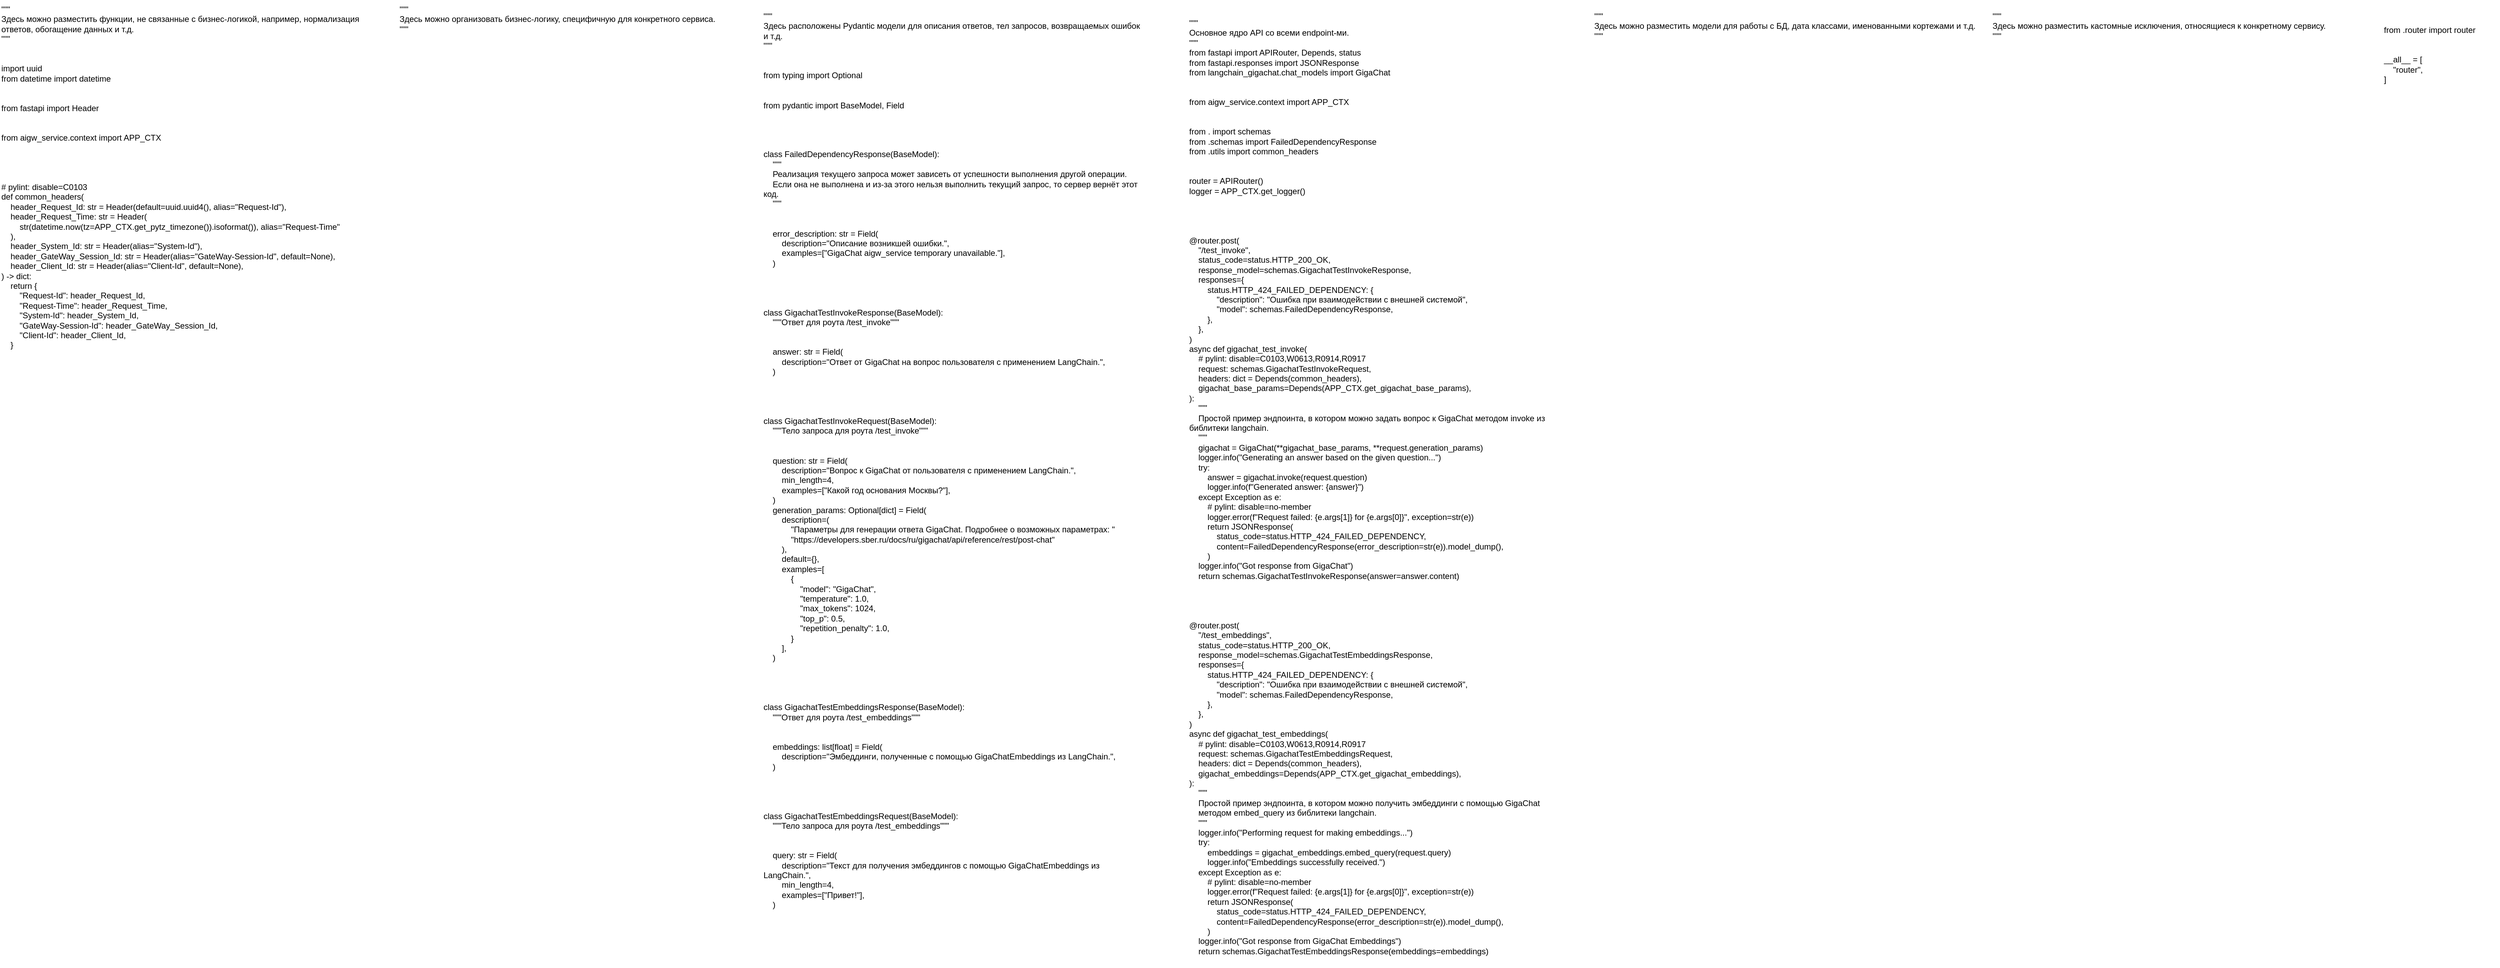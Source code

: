 <mxfile version="27.2.0">
  <diagram name="Страница — 1" id="WULPb32uHRo-QUS4CWuH">
    <mxGraphModel dx="1372" dy="743" grid="1" gridSize="10" guides="1" tooltips="1" connect="1" arrows="1" fold="1" page="1" pageScale="1" pageWidth="3300" pageHeight="4681" math="0" shadow="0">
      <root>
        <mxCell id="0" />
        <mxCell id="1" parent="0" />
        <UserObject label="&quot;&quot;&quot;&#xa;Здесь можно разместить функции, не связанные с бизнес-логикой, например, нормализация ответов, обогащение данных и т.д.&#xa;&quot;&quot;&quot;&#xa;&#xa;&#xa;import uuid&#xa;from datetime import datetime&#xa;&#xa;&#xa;from fastapi import Header&#xa;&#xa;&#xa;from aigw_service.context import APP_CTX&#xa;&#xa;&#xa;&#xa;&#xa;# pylint: disable=C0103&#xa;def common_headers(&#xa;    header_Request_Id: str = Header(default=uuid.uuid4(), alias=&quot;Request-Id&quot;),&#xa;    header_Request_Time: str = Header(&#xa;        str(datetime.now(tz=APP_CTX.get_pytz_timezone()).isoformat()), alias=&quot;Request-Time&quot;&#xa;    ),&#xa;    header_System_Id: str = Header(alias=&quot;System-Id&quot;),&#xa;    header_GateWay_Session_Id: str = Header(alias=&quot;GateWay-Session-Id&quot;, default=None),&#xa;    header_Client_Id: str = Header(alias=&quot;Client-Id&quot;, default=None),&#xa;) -&gt; dict:&#xa;    return {&#xa;        &quot;Request-Id&quot;: header_Request_Id,&#xa;        &quot;Request-Time&quot;: header_Request_Time,&#xa;        &quot;System-Id&quot;: header_System_Id,&#xa;        &quot;GateWay-Session-Id&quot;: header_GateWay_Session_Id,&#xa;        &quot;Client-Id&quot;: header_Client_Id,&#xa;    }" link="&quot;&quot;&quot;&#xa;Здесь можно разместить функции, не связанные с бизнес-логикой, например, нормализация ответов, обогащение данных и т.д.&#xa;&quot;&quot;&quot;&#xa;&#xa;&#xa;import uuid&#xa;from datetime import datetime&#xa;&#xa;&#xa;from fastapi import Header&#xa;&#xa;&#xa;from aigw_service.context import APP_CTX&#xa;&#xa;&#xa;&#xa;&#xa;# pylint: disable=C0103&#xa;def common_headers(&#xa;    header_Request_Id: str = Header(default=uuid.uuid4(), alias=&quot;Request-Id&quot;),&#xa;    header_Request_Time: str = Header(&#xa;        str(datetime.now(tz=APP_CTX.get_pytz_timezone()).isoformat()), alias=&quot;Request-Time&quot;&#xa;    ),&#xa;    header_System_Id: str = Header(alias=&quot;System-Id&quot;),&#xa;    header_GateWay_Session_Id: str = Header(alias=&quot;GateWay-Session-Id&quot;, default=None),&#xa;    header_Client_Id: str = Header(alias=&quot;Client-Id&quot;, default=None),&#xa;) -&gt; dict:&#xa;    return {&#xa;        &quot;Request-Id&quot;: header_Request_Id,&#xa;        &quot;Request-Time&quot;: header_Request_Time,&#xa;        &quot;System-Id&quot;: header_System_Id,&#xa;        &quot;GateWay-Session-Id&quot;: header_GateWay_Session_Id,&#xa;        &quot;Client-Id&quot;: header_Client_Id,&#xa;    }" id="SYt-TXJ_Hw24SwqiqHZK-14">
          <mxCell style="text;whiteSpace=wrap;" vertex="1" parent="1">
            <mxGeometry x="30" y="50" width="560" height="530" as="geometry" />
          </mxCell>
        </UserObject>
        <mxCell id="SYt-TXJ_Hw24SwqiqHZK-15" value="&quot;&quot;&quot;&#xa;Здесь можно организовать бизнес-логику, специфичную для конкретного сервиса.&#xa;&quot;&quot;&quot;" style="text;whiteSpace=wrap;" vertex="1" parent="1">
          <mxGeometry x="610" y="50" width="490" height="70" as="geometry" />
        </mxCell>
        <UserObject label="&quot;&quot;&quot;&#xa;Здесь расположены Pydantic модели для описания ответов, тел запросов, возвращаемых ошибок и т.д.&#xa;&quot;&quot;&quot;&#xa;&#xa;&#xa;from typing import Optional&#xa;&#xa;&#xa;from pydantic import BaseModel, Field&#xa;&#xa;&#xa;&#xa;&#xa;class FailedDependencyResponse(BaseModel):&#xa;    &quot;&quot;&quot;&#xa;    Реализация текущего запроса может зависеть от успешности выполнения другой операции.&#xa;    Если она не выполнена и из-за этого нельзя выполнить текущий запрос, то сервер вернёт этот код.&#xa;    &quot;&quot;&quot;&#xa;&#xa;&#xa;    error_description: str = Field(&#xa;        description=&quot;Описание возникшей ошибки.&quot;,&#xa;        examples=[&quot;GigaChat aigw_service temporary unavailable.&quot;],&#xa;    )&#xa;&#xa;&#xa;&#xa;&#xa;class GigachatTestInvokeResponse(BaseModel):&#xa;    &quot;&quot;&quot;Ответ для роута /test_invoke&quot;&quot;&quot;&#xa;&#xa;&#xa;    answer: str = Field(&#xa;        description=&quot;Ответ от GigaChat на вопрос пользователя с применением LangChain.&quot;,&#xa;    )&#xa;&#xa;&#xa;&#xa;&#xa;class GigachatTestInvokeRequest(BaseModel):&#xa;    &quot;&quot;&quot;Тело запроса для роута /test_invoke&quot;&quot;&quot;&#xa;&#xa;&#xa;    question: str = Field(&#xa;        description=&quot;Вопрос к GigaChat от пользователя с применением LangChain.&quot;,&#xa;        min_length=4,&#xa;        examples=[&quot;Какой год основания Москвы?&quot;],&#xa;    )&#xa;    generation_params: Optional[dict] = Field(&#xa;        description=(&#xa;            &quot;Параметры для генерации ответа GigaChat. Подробнее о возможных параметрах: &quot;&#xa;            &quot;https://developers.sber.ru/docs/ru/gigachat/api/reference/rest/post-chat&quot;&#xa;        ),&#xa;        default={},&#xa;        examples=[&#xa;            {&#xa;                &quot;model&quot;: &quot;GigaChat&quot;,&#xa;                &quot;temperature&quot;: 1.0,&#xa;                &quot;max_tokens&quot;: 1024,&#xa;                &quot;top_p&quot;: 0.5,&#xa;                &quot;repetition_penalty&quot;: 1.0,&#xa;            }&#xa;        ],&#xa;    )&#xa;&#xa;&#xa;&#xa;&#xa;class GigachatTestEmbeddingsResponse(BaseModel):&#xa;    &quot;&quot;&quot;Ответ для роута /test_embeddings&quot;&quot;&quot;&#xa;&#xa;&#xa;    embeddings: list[float] = Field(&#xa;        description=&quot;Эмбеддинги, полученные с помощью GigaChatEmbeddings из LangChain.&quot;,&#xa;    )&#xa;&#xa;&#xa;&#xa;&#xa;class GigachatTestEmbeddingsRequest(BaseModel):&#xa;    &quot;&quot;&quot;Тело запроса для роута /test_embeddings&quot;&quot;&quot;&#xa;&#xa;&#xa;    query: str = Field(&#xa;        description=&quot;Текст для получения эмбеддингов с помощью GigaChatEmbeddings из LangChain.&quot;,&#xa;        min_length=4,&#xa;        examples=[&quot;Привет!&quot;],&#xa;    )" link="&quot;&quot;&quot;&#xa;Здесь расположены Pydantic модели для описания ответов, тел запросов, возвращаемых ошибок и т.д.&#xa;&quot;&quot;&quot;&#xa;&#xa;&#xa;from typing import Optional&#xa;&#xa;&#xa;from pydantic import BaseModel, Field&#xa;&#xa;&#xa;&#xa;&#xa;class FailedDependencyResponse(BaseModel):&#xa;    &quot;&quot;&quot;&#xa;    Реализация текущего запроса может зависеть от успешности выполнения другой операции.&#xa;    Если она не выполнена и из-за этого нельзя выполнить текущий запрос, то сервер вернёт этот код.&#xa;    &quot;&quot;&quot;&#xa;&#xa;&#xa;    error_description: str = Field(&#xa;        description=&quot;Описание возникшей ошибки.&quot;,&#xa;        examples=[&quot;GigaChat aigw_service temporary unavailable.&quot;],&#xa;    )&#xa;&#xa;&#xa;&#xa;&#xa;class GigachatTestInvokeResponse(BaseModel):&#xa;    &quot;&quot;&quot;Ответ для роута /test_invoke&quot;&quot;&quot;&#xa;&#xa;&#xa;    answer: str = Field(&#xa;        description=&quot;Ответ от GigaChat на вопрос пользователя с применением LangChain.&quot;,&#xa;    )&#xa;&#xa;&#xa;&#xa;&#xa;class GigachatTestInvokeRequest(BaseModel):&#xa;    &quot;&quot;&quot;Тело запроса для роута /test_invoke&quot;&quot;&quot;&#xa;&#xa;&#xa;    question: str = Field(&#xa;        description=&quot;Вопрос к GigaChat от пользователя с применением LangChain.&quot;,&#xa;        min_length=4,&#xa;        examples=[&quot;Какой год основания Москвы?&quot;],&#xa;    )&#xa;    generation_params: Optional[dict] = Field(&#xa;        description=(&#xa;            &quot;Параметры для генерации ответа GigaChat. Подробнее о возможных параметрах: &quot;&#xa;            &quot;https://developers.sber.ru/docs/ru/gigachat/api/reference/rest/post-chat&quot;&#xa;        ),&#xa;        default={},&#xa;        examples=[&#xa;            {&#xa;                &quot;model&quot;: &quot;GigaChat&quot;,&#xa;                &quot;temperature&quot;: 1.0,&#xa;                &quot;max_tokens&quot;: 1024,&#xa;                &quot;top_p&quot;: 0.5,&#xa;                &quot;repetition_penalty&quot;: 1.0,&#xa;            }&#xa;        ],&#xa;    )&#xa;&#xa;&#xa;&#xa;&#xa;class GigachatTestEmbeddingsResponse(BaseModel):&#xa;    &quot;&quot;&quot;Ответ для роута /test_embeddings&quot;&quot;&quot;&#xa;&#xa;&#xa;    embeddings: list[float] = Field(&#xa;        description=&quot;Эмбеддинги, полученные с помощью GigaChatEmbeddings из LangChain.&quot;,&#xa;    )&#xa;&#xa;&#xa;&#xa;&#xa;class GigachatTestEmbeddingsRequest(BaseModel):&#xa;    &quot;&quot;&quot;Тело запроса для роута /test_embeddings&quot;&quot;&quot;&#xa;&#xa;&#xa;    query: str = Field(&#xa;        description=&quot;Текст для получения эмбеддингов с помощью GigaChatEmbeddings из LangChain.&quot;,&#xa;        min_length=4,&#xa;        examples=[&quot;Привет!&quot;],&#xa;    )" id="SYt-TXJ_Hw24SwqiqHZK-16">
          <mxCell style="text;whiteSpace=wrap;" vertex="1" parent="1">
            <mxGeometry x="1140" y="60" width="560" height="1350" as="geometry" />
          </mxCell>
        </UserObject>
        <UserObject label="&quot;&quot;&quot;&#xa;Основное ядро API co всеми endpoint-ми.&#xa;&quot;&quot;&quot;&#xa;from fastapi import APIRouter, Depends, status&#xa;from fastapi.responses import JSONResponse&#xa;from langchain_gigachat.chat_models import GigaChat&#xa;&#xa;&#xa;from aigw_service.context import APP_CTX&#xa;&#xa;&#xa;from . import schemas&#xa;from .schemas import FailedDependencyResponse&#xa;from .utils import common_headers&#xa;&#xa;&#xa;router = APIRouter()&#xa;logger = APP_CTX.get_logger()&#xa;&#xa;&#xa;&#xa;&#xa;@router.post(&#xa;    &quot;/test_invoke&quot;,&#xa;    status_code=status.HTTP_200_OK,&#xa;    response_model=schemas.GigachatTestInvokeResponse,&#xa;    responses={&#xa;        status.HTTP_424_FAILED_DEPENDENCY: {&#xa;            &quot;description&quot;: &quot;Ошибка при взаимодействии с внешней системой&quot;,&#xa;            &quot;model&quot;: schemas.FailedDependencyResponse,&#xa;        },&#xa;    },&#xa;)&#xa;async def gigachat_test_invoke(&#xa;    # pylint: disable=C0103,W0613,R0914,R0917&#xa;    request: schemas.GigachatTestInvokeRequest,&#xa;    headers: dict = Depends(common_headers),&#xa;    gigachat_base_params=Depends(APP_CTX.get_gigachat_base_params),&#xa;):&#xa;    &quot;&quot;&quot;&#xa;    Простой пример эндпоинта, в котором можно задать вопрос к GigaChat методом invoke из библитеки langchain.&#xa;    &quot;&quot;&quot;&#xa;    gigachat = GigaChat(**gigachat_base_params, **request.generation_params)&#xa;    logger.info(&quot;Generating an answer based on the given question...&quot;)&#xa;    try:&#xa;        answer = gigachat.invoke(request.question)&#xa;        logger.info(f&quot;Generated answer: {answer}&quot;)&#xa;    except Exception as e:&#xa;        # pylint: disable=no-member&#xa;        logger.error(f&quot;Request failed: {e.args[1]} for {e.args[0]}&quot;, exception=str(e))&#xa;        return JSONResponse(&#xa;            status_code=status.HTTP_424_FAILED_DEPENDENCY,&#xa;            content=FailedDependencyResponse(error_description=str(e)).model_dump(),&#xa;        )&#xa;    logger.info(&quot;Got response from GigaChat&quot;)&#xa;    return schemas.GigachatTestInvokeResponse(answer=answer.content)&#xa;&#xa;&#xa;&#xa;&#xa;@router.post(&#xa;    &quot;/test_embeddings&quot;,&#xa;    status_code=status.HTTP_200_OK,&#xa;    response_model=schemas.GigachatTestEmbeddingsResponse,&#xa;    responses={&#xa;        status.HTTP_424_FAILED_DEPENDENCY: {&#xa;            &quot;description&quot;: &quot;Ошибка при взаимодействии с внешней системой&quot;,&#xa;            &quot;model&quot;: schemas.FailedDependencyResponse,&#xa;        },&#xa;    },&#xa;)&#xa;async def gigachat_test_embeddings(&#xa;    # pylint: disable=C0103,W0613,R0914,R0917&#xa;    request: schemas.GigachatTestEmbeddingsRequest,&#xa;    headers: dict = Depends(common_headers),&#xa;    gigachat_embeddings=Depends(APP_CTX.get_gigachat_embeddings),&#xa;):&#xa;    &quot;&quot;&quot;&#xa;    Простой пример эндпоинта, в котором можно получить эмбеддинги с помощью GigaChat&#xa;    методом embed_query из библитеки langchain.&#xa;    &quot;&quot;&quot;&#xa;    logger.info(&quot;Performing request for making embeddings...&quot;)&#xa;    try:&#xa;        embeddings = gigachat_embeddings.embed_query(request.query)&#xa;        logger.info(&quot;Embeddings successfully received.&quot;)&#xa;    except Exception as e:&#xa;        # pylint: disable=no-member&#xa;        logger.error(f&quot;Request failed: {e.args[1]} for {e.args[0]}&quot;, exception=str(e))&#xa;        return JSONResponse(&#xa;            status_code=status.HTTP_424_FAILED_DEPENDENCY,&#xa;            content=FailedDependencyResponse(error_description=str(e)).model_dump(),&#xa;        )&#xa;    logger.info(&quot;Got response from GigaChat Embeddings&quot;)&#xa;    return schemas.GigachatTestEmbeddingsResponse(embeddings=embeddings)" link="&quot;&quot;&quot;&#xa;Основное ядро API co всеми endpoint-ми.&#xa;&quot;&quot;&quot;&#xa;from fastapi import APIRouter, Depends, status&#xa;from fastapi.responses import JSONResponse&#xa;from langchain_gigachat.chat_models import GigaChat&#xa;&#xa;&#xa;from aigw_service.context import APP_CTX&#xa;&#xa;&#xa;from . import schemas&#xa;from .schemas import FailedDependencyResponse&#xa;from .utils import common_headers&#xa;&#xa;&#xa;router = APIRouter()&#xa;logger = APP_CTX.get_logger()&#xa;&#xa;&#xa;&#xa;&#xa;@router.post(&#xa;    &quot;/test_invoke&quot;,&#xa;    status_code=status.HTTP_200_OK,&#xa;    response_model=schemas.GigachatTestInvokeResponse,&#xa;    responses={&#xa;        status.HTTP_424_FAILED_DEPENDENCY: {&#xa;            &quot;description&quot;: &quot;Ошибка при взаимодействии с внешней системой&quot;,&#xa;            &quot;model&quot;: schemas.FailedDependencyResponse,&#xa;        },&#xa;    },&#xa;)&#xa;async def gigachat_test_invoke(&#xa;    # pylint: disable=C0103,W0613,R0914,R0917&#xa;    request: schemas.GigachatTestInvokeRequest,&#xa;    headers: dict = Depends(common_headers),&#xa;    gigachat_base_params=Depends(APP_CTX.get_gigachat_base_params),&#xa;):&#xa;    &quot;&quot;&quot;&#xa;    Простой пример эндпоинта, в котором можно задать вопрос к GigaChat методом invoke из библитеки langchain.&#xa;    &quot;&quot;&quot;&#xa;    gigachat = GigaChat(**gigachat_base_params, **request.generation_params)&#xa;    logger.info(&quot;Generating an answer based on the given question...&quot;)&#xa;    try:&#xa;        answer = gigachat.invoke(request.question)&#xa;        logger.info(f&quot;Generated answer: {answer}&quot;)&#xa;    except Exception as e:&#xa;        # pylint: disable=no-member&#xa;        logger.error(f&quot;Request failed: {e.args[1]} for {e.args[0]}&quot;, exception=str(e))&#xa;        return JSONResponse(&#xa;            status_code=status.HTTP_424_FAILED_DEPENDENCY,&#xa;            content=FailedDependencyResponse(error_description=str(e)).model_dump(),&#xa;        )&#xa;    logger.info(&quot;Got response from GigaChat&quot;)&#xa;    return schemas.GigachatTestInvokeResponse(answer=answer.content)&#xa;&#xa;&#xa;&#xa;&#xa;@router.post(&#xa;    &quot;/test_embeddings&quot;,&#xa;    status_code=status.HTTP_200_OK,&#xa;    response_model=schemas.GigachatTestEmbeddingsResponse,&#xa;    responses={&#xa;        status.HTTP_424_FAILED_DEPENDENCY: {&#xa;            &quot;description&quot;: &quot;Ошибка при взаимодействии с внешней системой&quot;,&#xa;            &quot;model&quot;: schemas.FailedDependencyResponse,&#xa;        },&#xa;    },&#xa;)&#xa;async def gigachat_test_embeddings(&#xa;    # pylint: disable=C0103,W0613,R0914,R0917&#xa;    request: schemas.GigachatTestEmbeddingsRequest,&#xa;    headers: dict = Depends(common_headers),&#xa;    gigachat_embeddings=Depends(APP_CTX.get_gigachat_embeddings),&#xa;):&#xa;    &quot;&quot;&quot;&#xa;    Простой пример эндпоинта, в котором можно получить эмбеддинги с помощью GigaChat&#xa;    методом embed_query из библитеки langchain.&#xa;    &quot;&quot;&quot;&#xa;    logger.info(&quot;Performing request for making embeddings...&quot;)&#xa;    try:&#xa;        embeddings = gigachat_embeddings.embed_query(request.query)&#xa;        logger.info(&quot;Embeddings successfully received.&quot;)&#xa;    except Exception as e:&#xa;        # pylint: disable=no-member&#xa;        logger.error(f&quot;Request failed: {e.args[1]} for {e.args[0]}&quot;, exception=str(e))&#xa;        return JSONResponse(&#xa;            status_code=status.HTTP_424_FAILED_DEPENDENCY,&#xa;            content=FailedDependencyResponse(error_description=str(e)).model_dump(),&#xa;        )&#xa;    logger.info(&quot;Got response from GigaChat Embeddings&quot;)&#xa;    return schemas.GigachatTestEmbeddingsResponse(embeddings=embeddings)" id="SYt-TXJ_Hw24SwqiqHZK-17">
          <mxCell style="text;whiteSpace=wrap;" vertex="1" parent="1">
            <mxGeometry x="1760" y="70" width="560" height="1390" as="geometry" />
          </mxCell>
        </UserObject>
        <mxCell id="SYt-TXJ_Hw24SwqiqHZK-18" value="&quot;&quot;&quot;&#xa;Здесь можно разместить модели для работы с БД, дата классами, именованными кортежами и т.д.&#xa;&quot;&quot;&quot;" style="text;whiteSpace=wrap;" vertex="1" parent="1">
          <mxGeometry x="2350" y="60" width="560" height="80" as="geometry" />
        </mxCell>
        <mxCell id="SYt-TXJ_Hw24SwqiqHZK-19" value="&quot;&quot;&quot;&#xa;Здесь можно разместить кастомные исключения, относящиеся к конкретному сервису.&#xa;&quot;&quot;&quot;" style="text;whiteSpace=wrap;" vertex="1" parent="1">
          <mxGeometry x="2930" y="60" width="520" height="70" as="geometry" />
        </mxCell>
        <mxCell id="SYt-TXJ_Hw24SwqiqHZK-20" value="from .router import router&#xa;&#xa;&#xa;__all__ = [&#xa;    &quot;router&quot;,&#xa;]" style="text;whiteSpace=wrap;" vertex="1" parent="1">
          <mxGeometry x="3500" y="80" width="170" height="110" as="geometry" />
        </mxCell>
      </root>
    </mxGraphModel>
  </diagram>
</mxfile>

